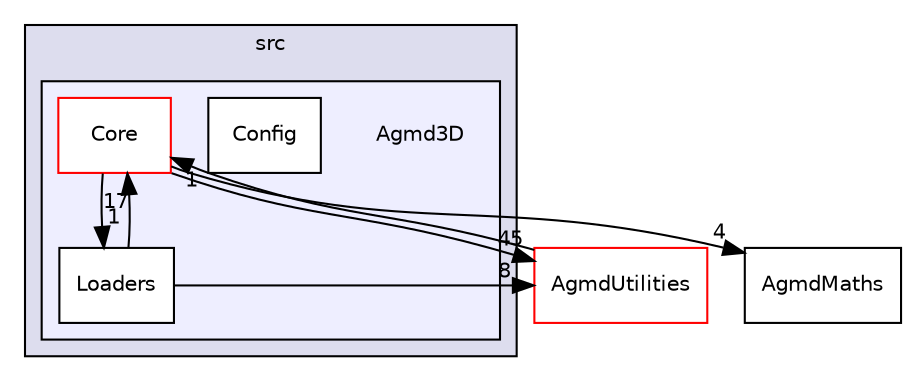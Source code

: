 digraph "J:/Projet Infographie/Moteur3D/AgmdEngine/src/Agmd3D" {
  compound=true
  node [ fontsize="10", fontname="Helvetica"];
  edge [ labelfontsize="10", labelfontname="Helvetica"];
  subgraph clusterdir_68267d1309a1af8e8297ef4c3efbcdba {
    graph [ bgcolor="#ddddee", pencolor="black", label="src" fontname="Helvetica", fontsize="10", URL="dir_68267d1309a1af8e8297ef4c3efbcdba.html"]
  subgraph clusterdir_6853730d55950a0ae3cc0847756537f9 {
    graph [ bgcolor="#eeeeff", pencolor="black", label="" URL="dir_6853730d55950a0ae3cc0847756537f9.html"];
    dir_6853730d55950a0ae3cc0847756537f9 [shape=plaintext label="Agmd3D"];
    dir_c9edd60726fe8828cb13acca55e72c89 [shape=box label="Config" color="black" fillcolor="white" style="filled" URL="dir_c9edd60726fe8828cb13acca55e72c89.html"];
    dir_d5d0f021f9a91f3b13375d17a8dbcbf9 [shape=box label="Core" color="red" fillcolor="white" style="filled" URL="dir_d5d0f021f9a91f3b13375d17a8dbcbf9.html"];
    dir_3cab6ab9448519e16826f69af8c0ab2a [shape=box label="Loaders" color="black" fillcolor="white" style="filled" URL="dir_3cab6ab9448519e16826f69af8c0ab2a.html"];
  }
  }
  dir_7c59fcbadd8abb39f7ae389316a19242 [shape=box label="AgmdUtilities" fillcolor="white" style="filled" color="red" URL="dir_7c59fcbadd8abb39f7ae389316a19242.html"];
  dir_11b2fd0a0d83f7a56382709eb2bd9ecd [shape=box label="AgmdMaths" URL="dir_11b2fd0a0d83f7a56382709eb2bd9ecd.html"];
  dir_7c59fcbadd8abb39f7ae389316a19242->dir_d5d0f021f9a91f3b13375d17a8dbcbf9 [headlabel="1", labeldistance=1.5 headhref="dir_000023_000005.html"];
  dir_3cab6ab9448519e16826f69af8c0ab2a->dir_7c59fcbadd8abb39f7ae389316a19242 [headlabel="8", labeldistance=1.5 headhref="dir_000012_000023.html"];
  dir_3cab6ab9448519e16826f69af8c0ab2a->dir_d5d0f021f9a91f3b13375d17a8dbcbf9 [headlabel="17", labeldistance=1.5 headhref="dir_000012_000005.html"];
  dir_d5d0f021f9a91f3b13375d17a8dbcbf9->dir_7c59fcbadd8abb39f7ae389316a19242 [headlabel="45", labeldistance=1.5 headhref="dir_000005_000023.html"];
  dir_d5d0f021f9a91f3b13375d17a8dbcbf9->dir_11b2fd0a0d83f7a56382709eb2bd9ecd [headlabel="4", labeldistance=1.5 headhref="dir_000005_000013.html"];
  dir_d5d0f021f9a91f3b13375d17a8dbcbf9->dir_3cab6ab9448519e16826f69af8c0ab2a [headlabel="1", labeldistance=1.5 headhref="dir_000005_000012.html"];
}
